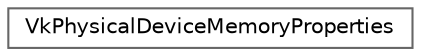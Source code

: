 digraph "类继承关系图"
{
 // LATEX_PDF_SIZE
  bgcolor="transparent";
  edge [fontname=Helvetica,fontsize=10,labelfontname=Helvetica,labelfontsize=10];
  node [fontname=Helvetica,fontsize=10,shape=box,height=0.2,width=0.4];
  rankdir="LR";
  Node0 [id="Node000000",label="VkPhysicalDeviceMemoryProperties",height=0.2,width=0.4,color="grey40", fillcolor="white", style="filled",URL="$struct_vk_physical_device_memory_properties.html",tooltip=" "];
}
